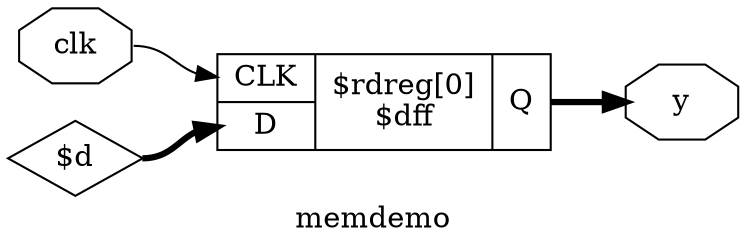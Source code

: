 digraph "memdemo" {
label="memdemo";
rankdir="LR";
remincross=true;
n2 [ shape=octagon, label="clk", color="black", fontcolor="black"];
n3 [ shape=octagon, label="y", color="black", fontcolor="black"];
c7 [ shape=record, label="{{<p4> CLK|<p5> D}|$rdreg[0]\n$dff|{<p6> Q}}",  ];
n1 [ shape=diamond, label="$d" ];
n1:e -> c7:p5:w [color="black", fontcolor="black", style="setlinewidth(3)", label=""];
n2:e -> c7:p4:w [color="black", fontcolor="black", label=""];
c7:p6:e -> n3:w [color="black", fontcolor="black", style="setlinewidth(3)", label=""];
}

